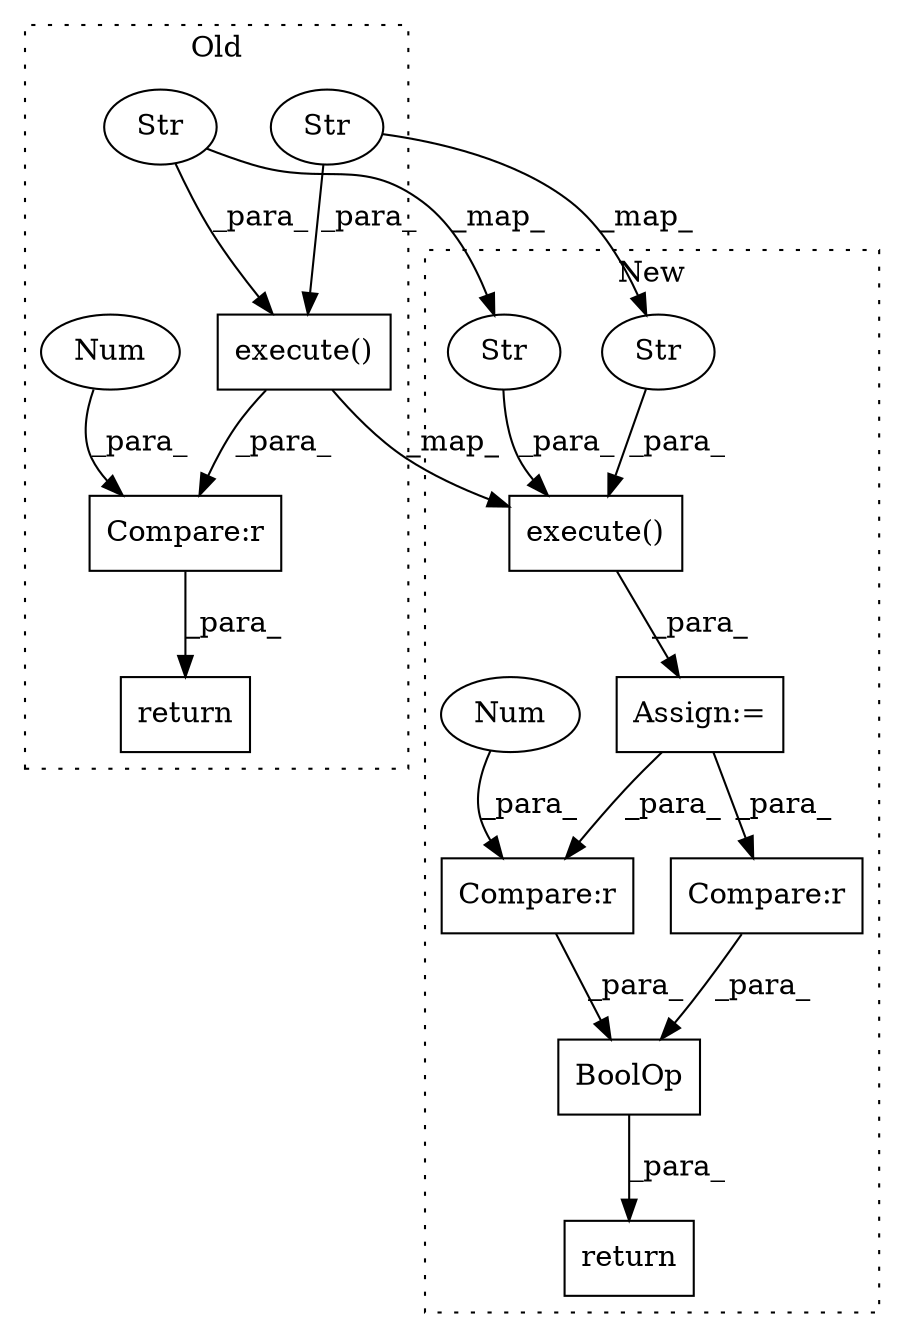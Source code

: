 digraph G {
subgraph cluster0 {
1 [label="execute()" a="75" s="3503,3558" l="13,1" shape="box"];
5 [label="Str" a="66" s="3516" l="37" shape="ellipse"];
7 [label="Str" a="66" s="3555" l="3" shape="ellipse"];
10 [label="Compare:r" a="40" s="3503" l="69" shape="box"];
12 [label="Num" a="76" s="3571" l="1" shape="ellipse"];
15 [label="return" a="93" s="3496" l="7" shape="box"];
label = "Old";
style="dotted";
}
subgraph cluster1 {
2 [label="execute()" a="75" s="3974,4029" l="13,1" shape="box"];
3 [label="return" a="93" s="4039" l="7" shape="box"];
4 [label="Str" a="66" s="3987" l="37" shape="ellipse"];
6 [label="Str" a="66" s="4026" l="3" shape="ellipse"];
8 [label="Compare:r" a="40" s="4046" l="15" shape="box"];
9 [label="Compare:r" a="40" s="4066" l="16" shape="box"];
11 [label="BoolOp" a="72" s="4046" l="36" shape="box"];
13 [label="Num" a="76" s="4081" l="1" shape="ellipse"];
14 [label="Assign:=" a="68" s="3971" l="3" shape="box"];
label = "New";
style="dotted";
}
1 -> 2 [label="_map_"];
1 -> 10 [label="_para_"];
2 -> 14 [label="_para_"];
4 -> 2 [label="_para_"];
5 -> 4 [label="_map_"];
5 -> 1 [label="_para_"];
6 -> 2 [label="_para_"];
7 -> 6 [label="_map_"];
7 -> 1 [label="_para_"];
8 -> 11 [label="_para_"];
9 -> 11 [label="_para_"];
10 -> 15 [label="_para_"];
11 -> 3 [label="_para_"];
12 -> 10 [label="_para_"];
13 -> 9 [label="_para_"];
14 -> 8 [label="_para_"];
14 -> 9 [label="_para_"];
}